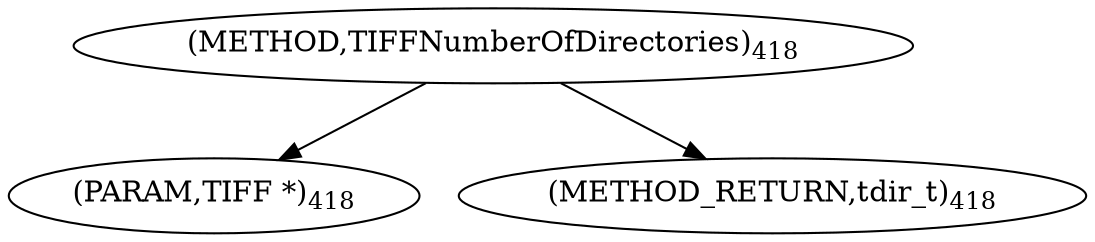 digraph "TIFFNumberOfDirectories" {  
"8735" [label = <(METHOD,TIFFNumberOfDirectories)<SUB>418</SUB>> ]
"8736" [label = <(PARAM,TIFF *)<SUB>418</SUB>> ]
"8737" [label = <(METHOD_RETURN,tdir_t)<SUB>418</SUB>> ]
  "8735" -> "8736" 
  "8735" -> "8737" 
}
